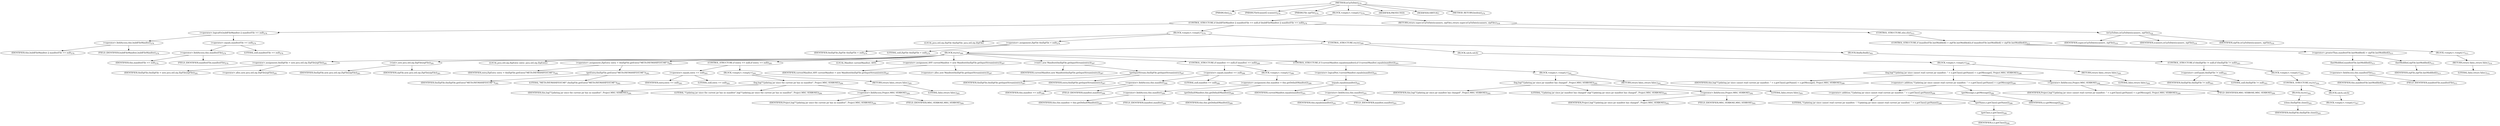 digraph "isUpToDate" {  
"617" [label = <(METHOD,isUpToDate)<SUB>276</SUB>> ]
"46" [label = <(PARAM,this)<SUB>276</SUB>> ]
"618" [label = <(PARAM,FileScanner[] scanners)<SUB>276</SUB>> ]
"619" [label = <(PARAM,File zipFile)<SUB>276</SUB>> ]
"620" [label = <(BLOCK,&lt;empty&gt;,&lt;empty&gt;)<SUB>276</SUB>> ]
"621" [label = <(CONTROL_STRUCTURE,if (buildFileManifest || manifestFile == null),if (buildFileManifest || manifestFile == null))<SUB>278</SUB>> ]
"622" [label = <(&lt;operator&gt;.logicalOr,buildFileManifest || manifestFile == null)<SUB>278</SUB>> ]
"623" [label = <(&lt;operator&gt;.fieldAccess,this.buildFileManifest)<SUB>278</SUB>> ]
"624" [label = <(IDENTIFIER,this,buildFileManifest || manifestFile == null)<SUB>278</SUB>> ]
"625" [label = <(FIELD_IDENTIFIER,buildFileManifest,buildFileManifest)<SUB>278</SUB>> ]
"626" [label = <(&lt;operator&gt;.equals,manifestFile == null)<SUB>278</SUB>> ]
"627" [label = <(&lt;operator&gt;.fieldAccess,this.manifestFile)<SUB>278</SUB>> ]
"628" [label = <(IDENTIFIER,this,manifestFile == null)<SUB>278</SUB>> ]
"629" [label = <(FIELD_IDENTIFIER,manifestFile,manifestFile)<SUB>278</SUB>> ]
"630" [label = <(LITERAL,null,manifestFile == null)<SUB>278</SUB>> ]
"631" [label = <(BLOCK,&lt;empty&gt;,&lt;empty&gt;)<SUB>278</SUB>> ]
"44" [label = <(LOCAL,java.util.zip.ZipFile theZipFile: java.util.zip.ZipFile)> ]
"632" [label = <(&lt;operator&gt;.assignment,ZipFile theZipFile = null)<SUB>279</SUB>> ]
"633" [label = <(IDENTIFIER,theZipFile,ZipFile theZipFile = null)<SUB>279</SUB>> ]
"634" [label = <(LITERAL,null,ZipFile theZipFile = null)<SUB>279</SUB>> ]
"635" [label = <(CONTROL_STRUCTURE,try,try)<SUB>280</SUB>> ]
"636" [label = <(BLOCK,try,try)<SUB>280</SUB>> ]
"637" [label = <(&lt;operator&gt;.assignment,theZipFile = new java.util.zip.ZipFile(zipFile))<SUB>281</SUB>> ]
"638" [label = <(IDENTIFIER,theZipFile,theZipFile = new java.util.zip.ZipFile(zipFile))<SUB>281</SUB>> ]
"639" [label = <(&lt;operator&gt;.alloc,new java.util.zip.ZipFile(zipFile))<SUB>281</SUB>> ]
"640" [label = <(&lt;init&gt;,new java.util.zip.ZipFile(zipFile))<SUB>281</SUB>> ]
"43" [label = <(IDENTIFIER,theZipFile,new java.util.zip.ZipFile(zipFile))<SUB>281</SUB>> ]
"641" [label = <(IDENTIFIER,zipFile,new java.util.zip.ZipFile(zipFile))<SUB>281</SUB>> ]
"642" [label = <(LOCAL,java.util.zip.ZipEntry entry: java.util.zip.ZipEntry)> ]
"643" [label = <(&lt;operator&gt;.assignment,ZipEntry entry = theZipFile.getEntry(&quot;META-INF/MANIFEST.MF&quot;))<SUB>282</SUB>> ]
"644" [label = <(IDENTIFIER,entry,ZipEntry entry = theZipFile.getEntry(&quot;META-INF/MANIFEST.MF&quot;))<SUB>282</SUB>> ]
"645" [label = <(getEntry,theZipFile.getEntry(&quot;META-INF/MANIFEST.MF&quot;))<SUB>282</SUB>> ]
"646" [label = <(IDENTIFIER,theZipFile,theZipFile.getEntry(&quot;META-INF/MANIFEST.MF&quot;))<SUB>282</SUB>> ]
"647" [label = <(LITERAL,&quot;META-INF/MANIFEST.MF&quot;,theZipFile.getEntry(&quot;META-INF/MANIFEST.MF&quot;))<SUB>282</SUB>> ]
"648" [label = <(CONTROL_STRUCTURE,if (entry == null),if (entry == null))<SUB>283</SUB>> ]
"649" [label = <(&lt;operator&gt;.equals,entry == null)<SUB>283</SUB>> ]
"650" [label = <(IDENTIFIER,entry,entry == null)<SUB>283</SUB>> ]
"651" [label = <(LITERAL,null,entry == null)<SUB>283</SUB>> ]
"652" [label = <(BLOCK,&lt;empty&gt;,&lt;empty&gt;)<SUB>283</SUB>> ]
"653" [label = <(log,log(&quot;Updating jar since the current jar has no manifest&quot;, Project.MSG_VERBOSE))<SUB>284</SUB>> ]
"45" [label = <(IDENTIFIER,this,log(&quot;Updating jar since the current jar has no manifest&quot;, Project.MSG_VERBOSE))<SUB>284</SUB>> ]
"654" [label = <(LITERAL,&quot;Updating jar since the current jar has no manifest&quot;,log(&quot;Updating jar since the current jar has no manifest&quot;, Project.MSG_VERBOSE))<SUB>284</SUB>> ]
"655" [label = <(&lt;operator&gt;.fieldAccess,Project.MSG_VERBOSE)<SUB>284</SUB>> ]
"656" [label = <(IDENTIFIER,Project,log(&quot;Updating jar since the current jar has no manifest&quot;, Project.MSG_VERBOSE))<SUB>284</SUB>> ]
"657" [label = <(FIELD_IDENTIFIER,MSG_VERBOSE,MSG_VERBOSE)<SUB>284</SUB>> ]
"658" [label = <(RETURN,return false;,return false;)<SUB>285</SUB>> ]
"659" [label = <(LITERAL,false,return false;)<SUB>285</SUB>> ]
"48" [label = <(LOCAL,Manifest currentManifest: ANY)> ]
"660" [label = <(&lt;operator&gt;.assignment,ANY currentManifest = new Manifest(theZipFile.getInputStream(entry)))<SUB>287</SUB>> ]
"661" [label = <(IDENTIFIER,currentManifest,ANY currentManifest = new Manifest(theZipFile.getInputStream(entry)))<SUB>287</SUB>> ]
"662" [label = <(&lt;operator&gt;.alloc,new Manifest(theZipFile.getInputStream(entry)))<SUB>287</SUB>> ]
"663" [label = <(&lt;init&gt;,new Manifest(theZipFile.getInputStream(entry)))<SUB>287</SUB>> ]
"47" [label = <(IDENTIFIER,currentManifest,new Manifest(theZipFile.getInputStream(entry)))<SUB>287</SUB>> ]
"664" [label = <(getInputStream,theZipFile.getInputStream(entry))<SUB>287</SUB>> ]
"665" [label = <(IDENTIFIER,theZipFile,theZipFile.getInputStream(entry))<SUB>287</SUB>> ]
"666" [label = <(IDENTIFIER,entry,theZipFile.getInputStream(entry))<SUB>287</SUB>> ]
"667" [label = <(CONTROL_STRUCTURE,if (manifest == null),if (manifest == null))<SUB>288</SUB>> ]
"668" [label = <(&lt;operator&gt;.equals,manifest == null)<SUB>288</SUB>> ]
"669" [label = <(&lt;operator&gt;.fieldAccess,this.manifest)<SUB>288</SUB>> ]
"670" [label = <(IDENTIFIER,this,manifest == null)<SUB>288</SUB>> ]
"671" [label = <(FIELD_IDENTIFIER,manifest,manifest)<SUB>288</SUB>> ]
"672" [label = <(LITERAL,null,manifest == null)<SUB>288</SUB>> ]
"673" [label = <(BLOCK,&lt;empty&gt;,&lt;empty&gt;)<SUB>288</SUB>> ]
"674" [label = <(&lt;operator&gt;.assignment,this.manifest = this.getDefaultManifest())<SUB>289</SUB>> ]
"675" [label = <(&lt;operator&gt;.fieldAccess,this.manifest)<SUB>289</SUB>> ]
"676" [label = <(IDENTIFIER,this,this.manifest = this.getDefaultManifest())<SUB>289</SUB>> ]
"677" [label = <(FIELD_IDENTIFIER,manifest,manifest)<SUB>289</SUB>> ]
"678" [label = <(getDefaultManifest,this.getDefaultManifest())<SUB>289</SUB>> ]
"49" [label = <(IDENTIFIER,this,this.getDefaultManifest())<SUB>289</SUB>> ]
"679" [label = <(CONTROL_STRUCTURE,if (!currentManifest.equals(manifest)),if (!currentManifest.equals(manifest)))<SUB>291</SUB>> ]
"680" [label = <(&lt;operator&gt;.logicalNot,!currentManifest.equals(manifest))<SUB>291</SUB>> ]
"681" [label = <(equals,equals(manifest))<SUB>291</SUB>> ]
"682" [label = <(IDENTIFIER,currentManifest,equals(manifest))<SUB>291</SUB>> ]
"683" [label = <(&lt;operator&gt;.fieldAccess,this.manifest)<SUB>291</SUB>> ]
"684" [label = <(IDENTIFIER,this,equals(manifest))<SUB>291</SUB>> ]
"685" [label = <(FIELD_IDENTIFIER,manifest,manifest)<SUB>291</SUB>> ]
"686" [label = <(BLOCK,&lt;empty&gt;,&lt;empty&gt;)<SUB>291</SUB>> ]
"687" [label = <(log,log(&quot;Updating jar since jar manifest has changed&quot;, Project.MSG_VERBOSE))<SUB>292</SUB>> ]
"50" [label = <(IDENTIFIER,this,log(&quot;Updating jar since jar manifest has changed&quot;, Project.MSG_VERBOSE))<SUB>292</SUB>> ]
"688" [label = <(LITERAL,&quot;Updating jar since jar manifest has changed&quot;,log(&quot;Updating jar since jar manifest has changed&quot;, Project.MSG_VERBOSE))<SUB>292</SUB>> ]
"689" [label = <(&lt;operator&gt;.fieldAccess,Project.MSG_VERBOSE)<SUB>292</SUB>> ]
"690" [label = <(IDENTIFIER,Project,log(&quot;Updating jar since jar manifest has changed&quot;, Project.MSG_VERBOSE))<SUB>292</SUB>> ]
"691" [label = <(FIELD_IDENTIFIER,MSG_VERBOSE,MSG_VERBOSE)<SUB>292</SUB>> ]
"692" [label = <(RETURN,return false;,return false;)<SUB>293</SUB>> ]
"693" [label = <(LITERAL,false,return false;)<SUB>293</SUB>> ]
"694" [label = <(BLOCK,catch,catch)> ]
"695" [label = <(BLOCK,&lt;empty&gt;,&lt;empty&gt;)<SUB>296</SUB>> ]
"696" [label = <(log,log(&quot;Updating jar since cannot read current jar manifest: &quot; + e.getClass().getName() + e.getMessage(), Project.MSG_VERBOSE))<SUB>298</SUB>> ]
"51" [label = <(IDENTIFIER,this,log(&quot;Updating jar since cannot read current jar manifest: &quot; + e.getClass().getName() + e.getMessage(), Project.MSG_VERBOSE))<SUB>298</SUB>> ]
"697" [label = <(&lt;operator&gt;.addition,&quot;Updating jar since cannot read current jar manifest: &quot; + e.getClass().getName() + e.getMessage())<SUB>298</SUB>> ]
"698" [label = <(&lt;operator&gt;.addition,&quot;Updating jar since cannot read current jar manifest: &quot; + e.getClass().getName())<SUB>298</SUB>> ]
"699" [label = <(LITERAL,&quot;Updating jar since cannot read current jar manifest: &quot;,&quot;Updating jar since cannot read current jar manifest: &quot; + e.getClass().getName())<SUB>298</SUB>> ]
"700" [label = <(getName,e.getClass().getName())<SUB>298</SUB>> ]
"701" [label = <(getClass,e.getClass())<SUB>298</SUB>> ]
"702" [label = <(IDENTIFIER,e,e.getClass())<SUB>298</SUB>> ]
"703" [label = <(getMessage,e.getMessage())<SUB>298</SUB>> ]
"704" [label = <(IDENTIFIER,e,e.getMessage())<SUB>298</SUB>> ]
"705" [label = <(&lt;operator&gt;.fieldAccess,Project.MSG_VERBOSE)<SUB>299</SUB>> ]
"706" [label = <(IDENTIFIER,Project,log(&quot;Updating jar since cannot read current jar manifest: &quot; + e.getClass().getName() + e.getMessage(), Project.MSG_VERBOSE))<SUB>299</SUB>> ]
"707" [label = <(FIELD_IDENTIFIER,MSG_VERBOSE,MSG_VERBOSE)<SUB>299</SUB>> ]
"708" [label = <(RETURN,return false;,return false;)<SUB>300</SUB>> ]
"709" [label = <(LITERAL,false,return false;)<SUB>300</SUB>> ]
"710" [label = <(BLOCK,finally,finally)<SUB>302</SUB>> ]
"711" [label = <(CONTROL_STRUCTURE,if (theZipFile != null),if (theZipFile != null))<SUB>303</SUB>> ]
"712" [label = <(&lt;operator&gt;.notEquals,theZipFile != null)<SUB>303</SUB>> ]
"713" [label = <(IDENTIFIER,theZipFile,theZipFile != null)<SUB>303</SUB>> ]
"714" [label = <(LITERAL,null,theZipFile != null)<SUB>303</SUB>> ]
"715" [label = <(BLOCK,&lt;empty&gt;,&lt;empty&gt;)<SUB>303</SUB>> ]
"716" [label = <(CONTROL_STRUCTURE,try,try)<SUB>304</SUB>> ]
"717" [label = <(BLOCK,try,try)<SUB>304</SUB>> ]
"718" [label = <(close,theZipFile.close())<SUB>305</SUB>> ]
"719" [label = <(IDENTIFIER,theZipFile,theZipFile.close())<SUB>305</SUB>> ]
"720" [label = <(BLOCK,catch,catch)> ]
"721" [label = <(BLOCK,&lt;empty&gt;,&lt;empty&gt;)<SUB>307</SUB>> ]
"722" [label = <(CONTROL_STRUCTURE,else,else)<SUB>313</SUB>> ]
"723" [label = <(CONTROL_STRUCTURE,if (manifestFile.lastModified() &gt; zipFile.lastModified()),if (manifestFile.lastModified() &gt; zipFile.lastModified()))<SUB>313</SUB>> ]
"724" [label = <(&lt;operator&gt;.greaterThan,manifestFile.lastModified() &gt; zipFile.lastModified())<SUB>313</SUB>> ]
"725" [label = <(lastModified,manifestFile.lastModified())<SUB>313</SUB>> ]
"726" [label = <(&lt;operator&gt;.fieldAccess,this.manifestFile)<SUB>313</SUB>> ]
"727" [label = <(IDENTIFIER,this,manifestFile.lastModified())<SUB>313</SUB>> ]
"728" [label = <(FIELD_IDENTIFIER,manifestFile,manifestFile)<SUB>313</SUB>> ]
"729" [label = <(lastModified,zipFile.lastModified())<SUB>313</SUB>> ]
"730" [label = <(IDENTIFIER,zipFile,zipFile.lastModified())<SUB>313</SUB>> ]
"731" [label = <(BLOCK,&lt;empty&gt;,&lt;empty&gt;)<SUB>313</SUB>> ]
"732" [label = <(RETURN,return false;,return false;)<SUB>314</SUB>> ]
"733" [label = <(LITERAL,false,return false;)<SUB>314</SUB>> ]
"734" [label = <(RETURN,return super.isUpToDate(scanners, zipFile);,return super.isUpToDate(scanners, zipFile);)<SUB>316</SUB>> ]
"735" [label = <(isUpToDate,isUpToDate(scanners, zipFile))<SUB>316</SUB>> ]
"736" [label = <(IDENTIFIER,super,isUpToDate(scanners, zipFile))<SUB>316</SUB>> ]
"737" [label = <(IDENTIFIER,scanners,isUpToDate(scanners, zipFile))<SUB>316</SUB>> ]
"738" [label = <(IDENTIFIER,zipFile,isUpToDate(scanners, zipFile))<SUB>316</SUB>> ]
"739" [label = <(MODIFIER,PROTECTED)> ]
"740" [label = <(MODIFIER,VIRTUAL)> ]
"741" [label = <(METHOD_RETURN,boolean)<SUB>276</SUB>> ]
  "617" -> "46" 
  "617" -> "618" 
  "617" -> "619" 
  "617" -> "620" 
  "617" -> "739" 
  "617" -> "740" 
  "617" -> "741" 
  "620" -> "621" 
  "620" -> "734" 
  "621" -> "622" 
  "621" -> "631" 
  "621" -> "722" 
  "622" -> "623" 
  "622" -> "626" 
  "623" -> "624" 
  "623" -> "625" 
  "626" -> "627" 
  "626" -> "630" 
  "627" -> "628" 
  "627" -> "629" 
  "631" -> "44" 
  "631" -> "632" 
  "631" -> "635" 
  "632" -> "633" 
  "632" -> "634" 
  "635" -> "636" 
  "635" -> "694" 
  "635" -> "710" 
  "636" -> "637" 
  "636" -> "640" 
  "636" -> "642" 
  "636" -> "643" 
  "636" -> "648" 
  "636" -> "48" 
  "636" -> "660" 
  "636" -> "663" 
  "636" -> "667" 
  "636" -> "679" 
  "637" -> "638" 
  "637" -> "639" 
  "640" -> "43" 
  "640" -> "641" 
  "643" -> "644" 
  "643" -> "645" 
  "645" -> "646" 
  "645" -> "647" 
  "648" -> "649" 
  "648" -> "652" 
  "649" -> "650" 
  "649" -> "651" 
  "652" -> "653" 
  "652" -> "658" 
  "653" -> "45" 
  "653" -> "654" 
  "653" -> "655" 
  "655" -> "656" 
  "655" -> "657" 
  "658" -> "659" 
  "660" -> "661" 
  "660" -> "662" 
  "663" -> "47" 
  "663" -> "664" 
  "664" -> "665" 
  "664" -> "666" 
  "667" -> "668" 
  "667" -> "673" 
  "668" -> "669" 
  "668" -> "672" 
  "669" -> "670" 
  "669" -> "671" 
  "673" -> "674" 
  "674" -> "675" 
  "674" -> "678" 
  "675" -> "676" 
  "675" -> "677" 
  "678" -> "49" 
  "679" -> "680" 
  "679" -> "686" 
  "680" -> "681" 
  "681" -> "682" 
  "681" -> "683" 
  "683" -> "684" 
  "683" -> "685" 
  "686" -> "687" 
  "686" -> "692" 
  "687" -> "50" 
  "687" -> "688" 
  "687" -> "689" 
  "689" -> "690" 
  "689" -> "691" 
  "692" -> "693" 
  "694" -> "695" 
  "695" -> "696" 
  "695" -> "708" 
  "696" -> "51" 
  "696" -> "697" 
  "696" -> "705" 
  "697" -> "698" 
  "697" -> "703" 
  "698" -> "699" 
  "698" -> "700" 
  "700" -> "701" 
  "701" -> "702" 
  "703" -> "704" 
  "705" -> "706" 
  "705" -> "707" 
  "708" -> "709" 
  "710" -> "711" 
  "711" -> "712" 
  "711" -> "715" 
  "712" -> "713" 
  "712" -> "714" 
  "715" -> "716" 
  "716" -> "717" 
  "716" -> "720" 
  "717" -> "718" 
  "718" -> "719" 
  "720" -> "721" 
  "722" -> "723" 
  "723" -> "724" 
  "723" -> "731" 
  "724" -> "725" 
  "724" -> "729" 
  "725" -> "726" 
  "726" -> "727" 
  "726" -> "728" 
  "729" -> "730" 
  "731" -> "732" 
  "732" -> "733" 
  "734" -> "735" 
  "735" -> "736" 
  "735" -> "737" 
  "735" -> "738" 
}
